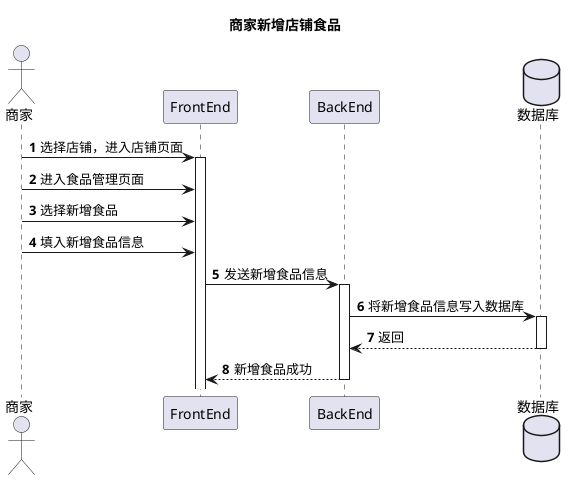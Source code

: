 @startuml
'https://plantuml.com/sequence-diagram

autonumber
title 商家新增店铺食品

actor 商家
participant FrontEnd
participant BackEnd
database 数据库

商家 -> FrontEnd ++:选择店铺，进入店铺页面
商家 -> FrontEnd :进入食品管理页面
商家 -> FrontEnd :选择新增食品
商家 -> FrontEnd :填入新增食品信息
FrontEnd -> BackEnd ++:发送新增食品信息
BackEnd -> 数据库 ++:将新增食品信息写入数据库
数据库 --> BackEnd --: 返回
BackEnd --> FrontEnd --: 新增食品成功


@enduml